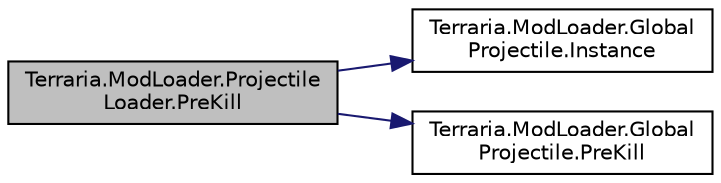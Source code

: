digraph "Terraria.ModLoader.ProjectileLoader.PreKill"
{
  edge [fontname="Helvetica",fontsize="10",labelfontname="Helvetica",labelfontsize="10"];
  node [fontname="Helvetica",fontsize="10",shape=record];
  rankdir="LR";
  Node142 [label="Terraria.ModLoader.Projectile\lLoader.PreKill",height=0.2,width=0.4,color="black", fillcolor="grey75", style="filled", fontcolor="black"];
  Node142 -> Node143 [color="midnightblue",fontsize="10",style="solid",fontname="Helvetica"];
  Node143 [label="Terraria.ModLoader.Global\lProjectile.Instance",height=0.2,width=0.4,color="black", fillcolor="white", style="filled",URL="$class_terraria_1_1_mod_loader_1_1_global_projectile.html#ac385423894e4a48e74b7a185095d4212"];
  Node142 -> Node144 [color="midnightblue",fontsize="10",style="solid",fontname="Helvetica"];
  Node144 [label="Terraria.ModLoader.Global\lProjectile.PreKill",height=0.2,width=0.4,color="black", fillcolor="white", style="filled",URL="$class_terraria_1_1_mod_loader_1_1_global_projectile.html#acc6152f84f090351814920cfc40c19f7",tooltip="Allows you to determine whether the vanilla code for Kill and the Kill hook will be called..."];
}
